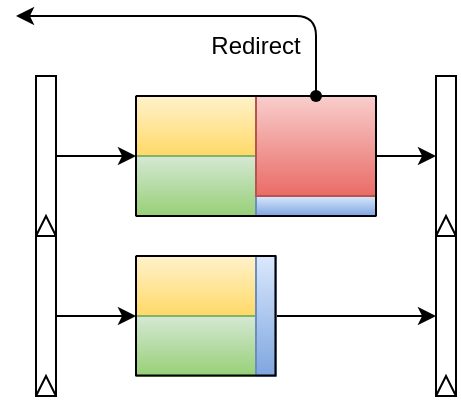 <mxfile>
    <diagram id="xMrF8hGRu1KTqTp3-qjI" name="第 1 页">
        <mxGraphModel dx="419" dy="314" grid="1" gridSize="10" guides="1" tooltips="1" connect="1" arrows="1" fold="1" page="1" pageScale="1" pageWidth="1169" pageHeight="827" math="0" shadow="0">
            <root>
                <mxCell id="0"/>
                <mxCell id="1" parent="0"/>
                <mxCell id="10" value="" style="rounded=0;whiteSpace=wrap;html=1;" parent="1" vertex="1">
                    <mxGeometry x="170" y="240" width="10" height="80" as="geometry"/>
                </mxCell>
                <mxCell id="11" value="" style="rounded=0;whiteSpace=wrap;html=1;" parent="1" vertex="1">
                    <mxGeometry x="170" y="320" width="10" height="80" as="geometry"/>
                </mxCell>
                <mxCell id="28" value="" style="endArrow=classic;html=1;rounded=1;exitX=0.5;exitY=1;exitDx=0;exitDy=0;" parent="1" edge="1">
                    <mxGeometry width="50" height="50" relative="1" as="geometry">
                        <mxPoint x="310" y="250" as="sourcePoint"/>
                        <mxPoint x="160" y="210" as="targetPoint"/>
                        <Array as="points">
                            <mxPoint x="310" y="210"/>
                        </Array>
                    </mxGeometry>
                </mxCell>
                <mxCell id="35" value="" style="rounded=0;whiteSpace=wrap;html=1;" parent="1" vertex="1">
                    <mxGeometry x="370" y="240" width="10" height="80" as="geometry"/>
                </mxCell>
                <mxCell id="36" value="" style="rounded=0;whiteSpace=wrap;html=1;" parent="1" vertex="1">
                    <mxGeometry x="370" y="320" width="10" height="80" as="geometry"/>
                </mxCell>
                <mxCell id="37" value="" style="endArrow=classic;html=1;rounded=1;exitX=1;exitY=0.5;exitDx=0;exitDy=0;" parent="1" source="10" edge="1">
                    <mxGeometry width="50" height="50" relative="1" as="geometry">
                        <mxPoint x="340" y="330" as="sourcePoint"/>
                        <mxPoint x="220" y="280" as="targetPoint"/>
                    </mxGeometry>
                </mxCell>
                <mxCell id="39" value="" style="endArrow=classic;html=1;rounded=1;exitX=1;exitY=0.5;exitDx=0;exitDy=0;" parent="1" source="11" edge="1">
                    <mxGeometry width="50" height="50" relative="1" as="geometry">
                        <mxPoint x="190" y="290" as="sourcePoint"/>
                        <mxPoint x="220" y="360" as="targetPoint"/>
                    </mxGeometry>
                </mxCell>
                <mxCell id="40" value="" style="endArrow=classic;html=1;rounded=1;entryX=0;entryY=0.5;entryDx=0;entryDy=0;exitX=1;exitY=0.6;exitDx=0;exitDy=0;exitPerimeter=0;" parent="1" source="49" target="35" edge="1">
                    <mxGeometry width="50" height="50" relative="1" as="geometry">
                        <mxPoint x="350" y="280" as="sourcePoint"/>
                        <mxPoint x="230" y="290" as="targetPoint"/>
                    </mxGeometry>
                </mxCell>
                <mxCell id="41" value="" style="endArrow=classic;html=1;rounded=1;entryX=0;entryY=0.5;entryDx=0;entryDy=0;exitX=1;exitY=0.5;exitDx=0;exitDy=0;" parent="1" source="55" target="36" edge="1">
                    <mxGeometry width="50" height="50" relative="1" as="geometry">
                        <mxPoint x="300" y="360" as="sourcePoint"/>
                        <mxPoint x="370" y="360" as="targetPoint"/>
                    </mxGeometry>
                </mxCell>
                <mxCell id="44" value="Redirect" style="text;html=1;strokeColor=none;fillColor=none;align=center;verticalAlign=middle;whiteSpace=wrap;rounded=0;" parent="1" vertex="1">
                    <mxGeometry x="250" y="210" width="60" height="30" as="geometry"/>
                </mxCell>
                <mxCell id="47" value="" style="rounded=0;whiteSpace=wrap;html=1;fillColor=#fff2cc;strokeColor=#d6b656;gradientColor=#ffd966;" parent="1" vertex="1">
                    <mxGeometry x="220" y="250" width="60" height="30" as="geometry"/>
                </mxCell>
                <mxCell id="48" value="" style="rounded=0;whiteSpace=wrap;html=1;fillColor=#d5e8d4;strokeColor=#82b366;gradientColor=#97d077;" parent="1" vertex="1">
                    <mxGeometry x="220" y="280" width="60" height="30" as="geometry"/>
                </mxCell>
                <mxCell id="50" value="" style="rounded=0;whiteSpace=wrap;html=1;fillColor=#dae8fc;strokeColor=#6c8ebf;gradientColor=#7ea6e0;" parent="1" vertex="1">
                    <mxGeometry x="280" y="300" width="60" height="10" as="geometry"/>
                </mxCell>
                <mxCell id="49" value="" style="rounded=0;whiteSpace=wrap;html=1;fillColor=#f8cecc;strokeColor=#b85450;gradientColor=#ea6b66;" parent="1" vertex="1">
                    <mxGeometry x="280" y="250" width="60" height="50" as="geometry"/>
                </mxCell>
                <mxCell id="51" value="" style="rounded=0;whiteSpace=wrap;html=1;fillColor=#fff2cc;strokeColor=#d6b656;gradientColor=#ffd966;" parent="1" vertex="1">
                    <mxGeometry x="220" y="330" width="60" height="30" as="geometry"/>
                </mxCell>
                <mxCell id="52" value="" style="rounded=0;whiteSpace=wrap;html=1;fillColor=#d5e8d4;strokeColor=#82b366;gradientColor=#97d077;" parent="1" vertex="1">
                    <mxGeometry x="220" y="360" width="60" height="30" as="geometry"/>
                </mxCell>
                <mxCell id="55" value="" style="rounded=0;whiteSpace=wrap;html=1;fillColor=#dae8fc;strokeColor=#6c8ebf;gradientColor=#7ea6e0;" parent="1" vertex="1">
                    <mxGeometry x="280" y="330" width="10" height="60" as="geometry"/>
                </mxCell>
                <mxCell id="60" value="" style="endArrow=none;html=1;exitX=0;exitY=1;exitDx=0;exitDy=0;" parent="1" source="48" edge="1">
                    <mxGeometry width="50" height="50" relative="1" as="geometry">
                        <mxPoint x="180" y="290" as="sourcePoint"/>
                        <mxPoint x="220" y="250" as="targetPoint"/>
                    </mxGeometry>
                </mxCell>
                <mxCell id="61" value="" style="endArrow=none;html=1;entryX=1;entryY=0;entryDx=0;entryDy=0;" parent="1" target="49" edge="1">
                    <mxGeometry width="50" height="50" relative="1" as="geometry">
                        <mxPoint x="220" y="250" as="sourcePoint"/>
                        <mxPoint x="350" y="260" as="targetPoint"/>
                    </mxGeometry>
                </mxCell>
                <mxCell id="29" value="" style="shape=waypoint;sketch=0;fillStyle=solid;size=6;pointerEvents=1;points=[];resizable=0;rotatable=0;perimeter=centerPerimeter;snapToPoint=1;" parent="1" vertex="1">
                    <mxGeometry x="290" y="230" width="40" height="40" as="geometry"/>
                </mxCell>
                <mxCell id="62" value="" style="endArrow=none;html=1;entryX=1;entryY=0;entryDx=0;entryDy=0;exitX=1;exitY=1;exitDx=0;exitDy=0;" parent="1" source="50" target="49" edge="1">
                    <mxGeometry width="50" height="50" relative="1" as="geometry">
                        <mxPoint x="230.0" y="260" as="sourcePoint"/>
                        <mxPoint x="350.0" y="260" as="targetPoint"/>
                    </mxGeometry>
                </mxCell>
                <mxCell id="63" value="" style="endArrow=none;html=1;" parent="1" edge="1">
                    <mxGeometry width="50" height="50" relative="1" as="geometry">
                        <mxPoint x="220" y="310" as="sourcePoint"/>
                        <mxPoint x="340" y="310" as="targetPoint"/>
                    </mxGeometry>
                </mxCell>
                <mxCell id="64" value="" style="endArrow=none;html=1;exitX=0;exitY=1;exitDx=0;exitDy=0;" parent="1" edge="1">
                    <mxGeometry width="50" height="50" relative="1" as="geometry">
                        <mxPoint x="220.0" y="390" as="sourcePoint"/>
                        <mxPoint x="220.0" y="330" as="targetPoint"/>
                    </mxGeometry>
                </mxCell>
                <mxCell id="65" value="" style="endArrow=none;html=1;exitX=0;exitY=1;exitDx=0;exitDy=0;" parent="1" edge="1">
                    <mxGeometry width="50" height="50" relative="1" as="geometry">
                        <mxPoint x="289.72" y="390" as="sourcePoint"/>
                        <mxPoint x="289.72" y="330" as="targetPoint"/>
                    </mxGeometry>
                </mxCell>
                <mxCell id="66" value="" style="endArrow=none;html=1;entryX=0;entryY=0;entryDx=0;entryDy=0;exitX=1;exitY=0;exitDx=0;exitDy=0;" parent="1" source="55" target="51" edge="1">
                    <mxGeometry width="50" height="50" relative="1" as="geometry">
                        <mxPoint x="290" y="330" as="sourcePoint"/>
                        <mxPoint x="240.0" y="350" as="targetPoint"/>
                    </mxGeometry>
                </mxCell>
                <mxCell id="67" value="" style="endArrow=none;html=1;entryX=0;entryY=0;entryDx=0;entryDy=0;exitX=1;exitY=0;exitDx=0;exitDy=0;" parent="1" edge="1">
                    <mxGeometry width="50" height="50" relative="1" as="geometry">
                        <mxPoint x="290.0" y="389.72" as="sourcePoint"/>
                        <mxPoint x="220.0" y="389.72" as="targetPoint"/>
                    </mxGeometry>
                </mxCell>
                <mxCell id="68" value="" style="endArrow=none;html=1;exitX=0;exitY=0;exitDx=0;exitDy=0;entryX=1;entryY=0;entryDx=0;entryDy=0;rounded=0;" parent="1" source="11" target="11" edge="1">
                    <mxGeometry width="50" height="50" relative="1" as="geometry">
                        <mxPoint x="180" y="350" as="sourcePoint"/>
                        <mxPoint x="230" y="300" as="targetPoint"/>
                        <Array as="points">
                            <mxPoint x="175" y="310"/>
                        </Array>
                    </mxGeometry>
                </mxCell>
                <mxCell id="69" value="" style="endArrow=none;html=1;exitX=0;exitY=0;exitDx=0;exitDy=0;entryX=1;entryY=0;entryDx=0;entryDy=0;rounded=0;" parent="1" edge="1">
                    <mxGeometry width="50" height="50" relative="1" as="geometry">
                        <mxPoint x="170" y="400.0" as="sourcePoint"/>
                        <mxPoint x="180" y="400.0" as="targetPoint"/>
                        <Array as="points">
                            <mxPoint x="175" y="390"/>
                        </Array>
                    </mxGeometry>
                </mxCell>
                <mxCell id="70" value="" style="endArrow=none;html=1;exitX=0;exitY=0;exitDx=0;exitDy=0;entryX=1;entryY=0;entryDx=0;entryDy=0;rounded=0;" parent="1" edge="1">
                    <mxGeometry width="50" height="50" relative="1" as="geometry">
                        <mxPoint x="370" y="400.0" as="sourcePoint"/>
                        <mxPoint x="380" y="400.0" as="targetPoint"/>
                        <Array as="points">
                            <mxPoint x="375" y="390"/>
                        </Array>
                    </mxGeometry>
                </mxCell>
                <mxCell id="71" value="" style="endArrow=none;html=1;exitX=0;exitY=0;exitDx=0;exitDy=0;entryX=1;entryY=0;entryDx=0;entryDy=0;rounded=0;" parent="1" edge="1">
                    <mxGeometry width="50" height="50" relative="1" as="geometry">
                        <mxPoint x="370" y="320.0" as="sourcePoint"/>
                        <mxPoint x="380" y="320.0" as="targetPoint"/>
                        <Array as="points">
                            <mxPoint x="375" y="310"/>
                        </Array>
                    </mxGeometry>
                </mxCell>
            </root>
        </mxGraphModel>
    </diagram>
</mxfile>